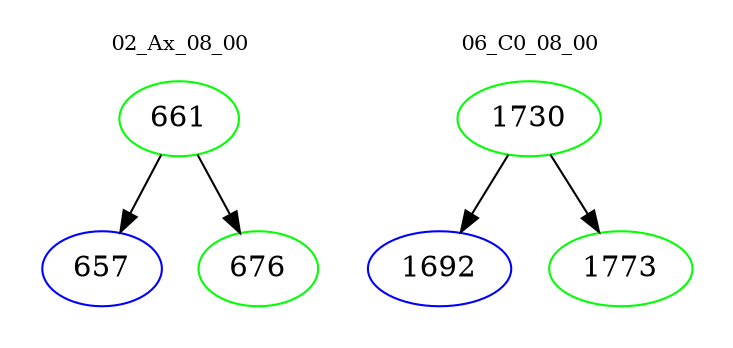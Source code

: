 digraph{
subgraph cluster_0 {
color = white
label = "02_Ax_08_00";
fontsize=10;
T0_661 [label="661", color="green"]
T0_661 -> T0_657 [color="black"]
T0_657 [label="657", color="blue"]
T0_661 -> T0_676 [color="black"]
T0_676 [label="676", color="green"]
}
subgraph cluster_1 {
color = white
label = "06_C0_08_00";
fontsize=10;
T1_1730 [label="1730", color="green"]
T1_1730 -> T1_1692 [color="black"]
T1_1692 [label="1692", color="blue"]
T1_1730 -> T1_1773 [color="black"]
T1_1773 [label="1773", color="green"]
}
}
